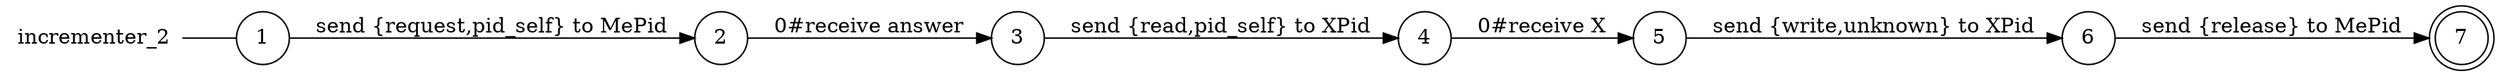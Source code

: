digraph incrementer_2 {
	rankdir="LR";
	n_0 [label="incrementer_2", shape="plaintext"];
	n_1 [id="5", shape=doublecircle, label="7"];
	n_2 [id="6", shape=circle, label="5"];
	n_3 [id="1", shape=circle, label="1"];
	n_0 -> n_3 [arrowhead=none];
	n_4 [id="2", shape=circle, label="2"];
	n_5 [id="4", shape=circle, label="6"];
	n_6 [id="7", shape=circle, label="3"];
	n_7 [id="3", shape=circle, label="4"];

	n_4 -> n_6 [id="[$e|1]", label="0#receive answer"];
	n_7 -> n_2 [id="[$e|2]", label="0#receive X"];
	n_2 -> n_5 [id="[$e|0]", label="send {write,unknown} to XPid"];
	n_5 -> n_1 [id="[$e|3]", label="send {release} to MePid"];
	n_6 -> n_7 [id="[$e|5]", label="send {read,pid_self} to XPid"];
	n_3 -> n_4 [id="[$e|4]", label="send {request,pid_self} to MePid"];
}
